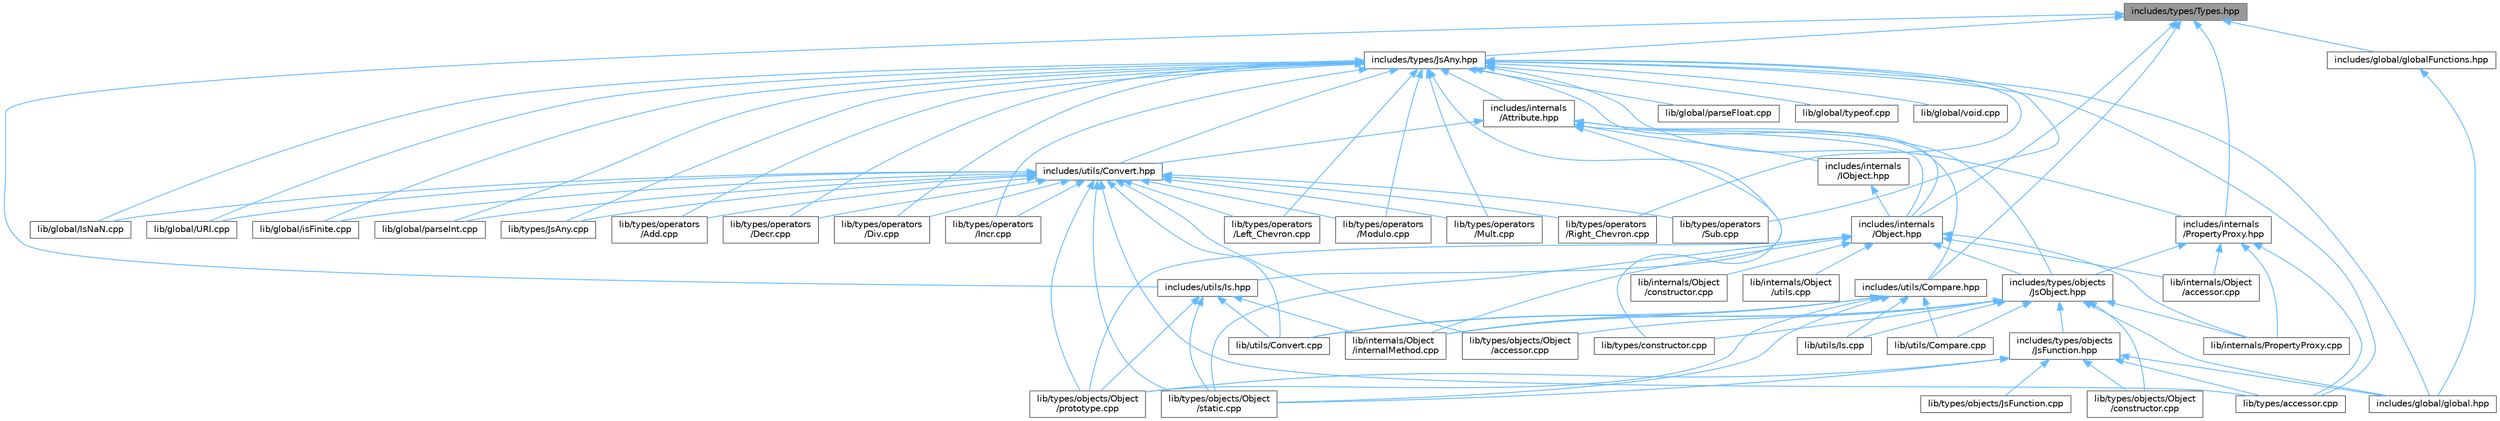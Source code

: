 digraph "includes/types/Types.hpp"
{
 // LATEX_PDF_SIZE
  bgcolor="transparent";
  edge [fontname=Helvetica,fontsize=10,labelfontname=Helvetica,labelfontsize=10];
  node [fontname=Helvetica,fontsize=10,shape=box,height=0.2,width=0.4];
  Node1 [id="Node000001",label="includes/types/Types.hpp",height=0.2,width=0.4,color="gray40", fillcolor="grey60", style="filled", fontcolor="black",tooltip=" "];
  Node1 -> Node2 [id="edge1_Node000001_Node000002",dir="back",color="steelblue1",style="solid",tooltip=" "];
  Node2 [id="Node000002",label="includes/global/globalFunctions.hpp",height=0.2,width=0.4,color="grey40", fillcolor="white", style="filled",URL="$globalFunctions_8hpp.html",tooltip=" "];
  Node2 -> Node3 [id="edge2_Node000002_Node000003",dir="back",color="steelblue1",style="solid",tooltip=" "];
  Node3 [id="Node000003",label="includes/global/global.hpp",height=0.2,width=0.4,color="grey40", fillcolor="white", style="filled",URL="$global_8hpp.html",tooltip=" "];
  Node1 -> Node4 [id="edge3_Node000001_Node000004",dir="back",color="steelblue1",style="solid",tooltip=" "];
  Node4 [id="Node000004",label="includes/internals\l/Object.hpp",height=0.2,width=0.4,color="grey40", fillcolor="white", style="filled",URL="$Object_8hpp.html",tooltip=" "];
  Node4 -> Node5 [id="edge4_Node000004_Node000005",dir="back",color="steelblue1",style="solid",tooltip=" "];
  Node5 [id="Node000005",label="includes/types/objects\l/JsObject.hpp",height=0.2,width=0.4,color="grey40", fillcolor="white", style="filled",URL="$JsObject_8hpp.html",tooltip=" "];
  Node5 -> Node3 [id="edge5_Node000005_Node000003",dir="back",color="steelblue1",style="solid",tooltip=" "];
  Node5 -> Node6 [id="edge6_Node000005_Node000006",dir="back",color="steelblue1",style="solid",tooltip=" "];
  Node6 [id="Node000006",label="includes/types/objects\l/JsFunction.hpp",height=0.2,width=0.4,color="grey40", fillcolor="white", style="filled",URL="$JsFunction_8hpp.html",tooltip=" "];
  Node6 -> Node3 [id="edge7_Node000006_Node000003",dir="back",color="steelblue1",style="solid",tooltip=" "];
  Node6 -> Node7 [id="edge8_Node000006_Node000007",dir="back",color="steelblue1",style="solid",tooltip=" "];
  Node7 [id="Node000007",label="lib/types/accessor.cpp",height=0.2,width=0.4,color="grey40", fillcolor="white", style="filled",URL="$types_2accessor_8cpp.html",tooltip=" "];
  Node6 -> Node8 [id="edge9_Node000006_Node000008",dir="back",color="steelblue1",style="solid",tooltip=" "];
  Node8 [id="Node000008",label="lib/types/objects/JsFunction.cpp",height=0.2,width=0.4,color="grey40", fillcolor="white", style="filled",URL="$JsFunction_8cpp.html",tooltip=" "];
  Node6 -> Node9 [id="edge10_Node000006_Node000009",dir="back",color="steelblue1",style="solid",tooltip=" "];
  Node9 [id="Node000009",label="lib/types/objects/Object\l/constructor.cpp",height=0.2,width=0.4,color="grey40", fillcolor="white", style="filled",URL="$types_2objects_2Object_2constructor_8cpp.html",tooltip=" "];
  Node6 -> Node10 [id="edge11_Node000006_Node000010",dir="back",color="steelblue1",style="solid",tooltip=" "];
  Node10 [id="Node000010",label="lib/types/objects/Object\l/prototype.cpp",height=0.2,width=0.4,color="grey40", fillcolor="white", style="filled",URL="$prototype_8cpp.html",tooltip=" "];
  Node6 -> Node11 [id="edge12_Node000006_Node000011",dir="back",color="steelblue1",style="solid",tooltip=" "];
  Node11 [id="Node000011",label="lib/types/objects/Object\l/static.cpp",height=0.2,width=0.4,color="grey40", fillcolor="white", style="filled",URL="$static_8cpp.html",tooltip=" "];
  Node5 -> Node12 [id="edge13_Node000005_Node000012",dir="back",color="steelblue1",style="solid",tooltip=" "];
  Node12 [id="Node000012",label="lib/internals/Object\l/internalMethod.cpp",height=0.2,width=0.4,color="grey40", fillcolor="white", style="filled",URL="$internalMethod_8cpp.html",tooltip=" "];
  Node5 -> Node13 [id="edge14_Node000005_Node000013",dir="back",color="steelblue1",style="solid",tooltip=" "];
  Node13 [id="Node000013",label="lib/internals/PropertyProxy.cpp",height=0.2,width=0.4,color="grey40", fillcolor="white", style="filled",URL="$PropertyProxy_8cpp.html",tooltip=" "];
  Node5 -> Node14 [id="edge15_Node000005_Node000014",dir="back",color="steelblue1",style="solid",tooltip=" "];
  Node14 [id="Node000014",label="lib/types/constructor.cpp",height=0.2,width=0.4,color="grey40", fillcolor="white", style="filled",URL="$types_2constructor_8cpp.html",tooltip=" "];
  Node5 -> Node15 [id="edge16_Node000005_Node000015",dir="back",color="steelblue1",style="solid",tooltip=" "];
  Node15 [id="Node000015",label="lib/types/objects/Object\l/accessor.cpp",height=0.2,width=0.4,color="grey40", fillcolor="white", style="filled",URL="$types_2objects_2Object_2accessor_8cpp.html",tooltip=" "];
  Node5 -> Node9 [id="edge17_Node000005_Node000009",dir="back",color="steelblue1",style="solid",tooltip=" "];
  Node5 -> Node16 [id="edge18_Node000005_Node000016",dir="back",color="steelblue1",style="solid",tooltip=" "];
  Node16 [id="Node000016",label="lib/utils/Compare.cpp",height=0.2,width=0.4,color="grey40", fillcolor="white", style="filled",URL="$Compare_8cpp.html",tooltip=" "];
  Node5 -> Node17 [id="edge19_Node000005_Node000017",dir="back",color="steelblue1",style="solid",tooltip=" "];
  Node17 [id="Node000017",label="lib/utils/Convert.cpp",height=0.2,width=0.4,color="grey40", fillcolor="white", style="filled",URL="$Convert_8cpp.html",tooltip=" "];
  Node5 -> Node18 [id="edge20_Node000005_Node000018",dir="back",color="steelblue1",style="solid",tooltip=" "];
  Node18 [id="Node000018",label="lib/utils/Is.cpp",height=0.2,width=0.4,color="grey40", fillcolor="white", style="filled",URL="$Is_8cpp.html",tooltip=" "];
  Node4 -> Node19 [id="edge21_Node000004_Node000019",dir="back",color="steelblue1",style="solid",tooltip=" "];
  Node19 [id="Node000019",label="lib/internals/Object\l/accessor.cpp",height=0.2,width=0.4,color="grey40", fillcolor="white", style="filled",URL="$internals_2Object_2accessor_8cpp.html",tooltip=" "];
  Node4 -> Node20 [id="edge22_Node000004_Node000020",dir="back",color="steelblue1",style="solid",tooltip=" "];
  Node20 [id="Node000020",label="lib/internals/Object\l/constructor.cpp",height=0.2,width=0.4,color="grey40", fillcolor="white", style="filled",URL="$internals_2Object_2constructor_8cpp.html",tooltip=" "];
  Node4 -> Node12 [id="edge23_Node000004_Node000012",dir="back",color="steelblue1",style="solid",tooltip=" "];
  Node4 -> Node21 [id="edge24_Node000004_Node000021",dir="back",color="steelblue1",style="solid",tooltip=" "];
  Node21 [id="Node000021",label="lib/internals/Object\l/utils.cpp",height=0.2,width=0.4,color="grey40", fillcolor="white", style="filled",URL="$utils_8cpp.html",tooltip=" "];
  Node4 -> Node13 [id="edge25_Node000004_Node000013",dir="back",color="steelblue1",style="solid",tooltip=" "];
  Node4 -> Node10 [id="edge26_Node000004_Node000010",dir="back",color="steelblue1",style="solid",tooltip=" "];
  Node4 -> Node11 [id="edge27_Node000004_Node000011",dir="back",color="steelblue1",style="solid",tooltip=" "];
  Node1 -> Node22 [id="edge28_Node000001_Node000022",dir="back",color="steelblue1",style="solid",tooltip=" "];
  Node22 [id="Node000022",label="includes/internals\l/PropertyProxy.hpp",height=0.2,width=0.4,color="grey40", fillcolor="white", style="filled",URL="$PropertyProxy_8hpp.html",tooltip=" "];
  Node22 -> Node5 [id="edge29_Node000022_Node000005",dir="back",color="steelblue1",style="solid",tooltip=" "];
  Node22 -> Node19 [id="edge30_Node000022_Node000019",dir="back",color="steelblue1",style="solid",tooltip=" "];
  Node22 -> Node13 [id="edge31_Node000022_Node000013",dir="back",color="steelblue1",style="solid",tooltip=" "];
  Node22 -> Node7 [id="edge32_Node000022_Node000007",dir="back",color="steelblue1",style="solid",tooltip=" "];
  Node1 -> Node23 [id="edge33_Node000001_Node000023",dir="back",color="steelblue1",style="solid",tooltip=" "];
  Node23 [id="Node000023",label="includes/types/JsAny.hpp",height=0.2,width=0.4,color="grey40", fillcolor="white", style="filled",URL="$JsAny_8hpp.html",tooltip=" "];
  Node23 -> Node3 [id="edge34_Node000023_Node000003",dir="back",color="steelblue1",style="solid",tooltip=" "];
  Node23 -> Node24 [id="edge35_Node000023_Node000024",dir="back",color="steelblue1",style="solid",tooltip=" "];
  Node24 [id="Node000024",label="includes/internals\l/Attribute.hpp",height=0.2,width=0.4,color="grey40", fillcolor="white", style="filled",URL="$Attribute_8hpp.html",tooltip=" "];
  Node24 -> Node25 [id="edge36_Node000024_Node000025",dir="back",color="steelblue1",style="solid",tooltip=" "];
  Node25 [id="Node000025",label="includes/internals\l/IObject.hpp",height=0.2,width=0.4,color="grey40", fillcolor="white", style="filled",URL="$IObject_8hpp.html",tooltip=" "];
  Node25 -> Node4 [id="edge37_Node000025_Node000004",dir="back",color="steelblue1",style="solid",tooltip=" "];
  Node24 -> Node4 [id="edge38_Node000024_Node000004",dir="back",color="steelblue1",style="solid",tooltip=" "];
  Node24 -> Node5 [id="edge39_Node000024_Node000005",dir="back",color="steelblue1",style="solid",tooltip=" "];
  Node24 -> Node26 [id="edge40_Node000024_Node000026",dir="back",color="steelblue1",style="solid",tooltip=" "];
  Node26 [id="Node000026",label="includes/utils/Compare.hpp",height=0.2,width=0.4,color="grey40", fillcolor="white", style="filled",URL="$Compare_8hpp.html",tooltip=" "];
  Node26 -> Node12 [id="edge41_Node000026_Node000012",dir="back",color="steelblue1",style="solid",tooltip=" "];
  Node26 -> Node10 [id="edge42_Node000026_Node000010",dir="back",color="steelblue1",style="solid",tooltip=" "];
  Node26 -> Node11 [id="edge43_Node000026_Node000011",dir="back",color="steelblue1",style="solid",tooltip=" "];
  Node26 -> Node16 [id="edge44_Node000026_Node000016",dir="back",color="steelblue1",style="solid",tooltip=" "];
  Node26 -> Node17 [id="edge45_Node000026_Node000017",dir="back",color="steelblue1",style="solid",tooltip=" "];
  Node26 -> Node18 [id="edge46_Node000026_Node000018",dir="back",color="steelblue1",style="solid",tooltip=" "];
  Node24 -> Node27 [id="edge47_Node000024_Node000027",dir="back",color="steelblue1",style="solid",tooltip=" "];
  Node27 [id="Node000027",label="includes/utils/Convert.hpp",height=0.2,width=0.4,color="grey40", fillcolor="white", style="filled",URL="$Convert_8hpp.html",tooltip=" "];
  Node27 -> Node28 [id="edge48_Node000027_Node000028",dir="back",color="steelblue1",style="solid",tooltip=" "];
  Node28 [id="Node000028",label="lib/global/IsNaN.cpp",height=0.2,width=0.4,color="grey40", fillcolor="white", style="filled",URL="$IsNaN_8cpp.html",tooltip=" "];
  Node27 -> Node29 [id="edge49_Node000027_Node000029",dir="back",color="steelblue1",style="solid",tooltip=" "];
  Node29 [id="Node000029",label="lib/global/URI.cpp",height=0.2,width=0.4,color="grey40", fillcolor="white", style="filled",URL="$URI_8cpp.html",tooltip=" "];
  Node27 -> Node30 [id="edge50_Node000027_Node000030",dir="back",color="steelblue1",style="solid",tooltip=" "];
  Node30 [id="Node000030",label="lib/global/isFinite.cpp",height=0.2,width=0.4,color="grey40", fillcolor="white", style="filled",URL="$isFinite_8cpp.html",tooltip=" "];
  Node27 -> Node31 [id="edge51_Node000027_Node000031",dir="back",color="steelblue1",style="solid",tooltip=" "];
  Node31 [id="Node000031",label="lib/global/parseInt.cpp",height=0.2,width=0.4,color="grey40", fillcolor="white", style="filled",URL="$parseInt_8cpp.html",tooltip=" "];
  Node27 -> Node32 [id="edge52_Node000027_Node000032",dir="back",color="steelblue1",style="solid",tooltip=" "];
  Node32 [id="Node000032",label="lib/types/JsAny.cpp",height=0.2,width=0.4,color="grey40", fillcolor="white", style="filled",URL="$JsAny_8cpp.html",tooltip=" "];
  Node27 -> Node7 [id="edge53_Node000027_Node000007",dir="back",color="steelblue1",style="solid",tooltip=" "];
  Node27 -> Node15 [id="edge54_Node000027_Node000015",dir="back",color="steelblue1",style="solid",tooltip=" "];
  Node27 -> Node10 [id="edge55_Node000027_Node000010",dir="back",color="steelblue1",style="solid",tooltip=" "];
  Node27 -> Node11 [id="edge56_Node000027_Node000011",dir="back",color="steelblue1",style="solid",tooltip=" "];
  Node27 -> Node33 [id="edge57_Node000027_Node000033",dir="back",color="steelblue1",style="solid",tooltip=" "];
  Node33 [id="Node000033",label="lib/types/operators\l/Add.cpp",height=0.2,width=0.4,color="grey40", fillcolor="white", style="filled",URL="$Add_8cpp.html",tooltip=" "];
  Node27 -> Node34 [id="edge58_Node000027_Node000034",dir="back",color="steelblue1",style="solid",tooltip=" "];
  Node34 [id="Node000034",label="lib/types/operators\l/Decr.cpp",height=0.2,width=0.4,color="grey40", fillcolor="white", style="filled",URL="$Decr_8cpp.html",tooltip=" "];
  Node27 -> Node35 [id="edge59_Node000027_Node000035",dir="back",color="steelblue1",style="solid",tooltip=" "];
  Node35 [id="Node000035",label="lib/types/operators\l/Div.cpp",height=0.2,width=0.4,color="grey40", fillcolor="white", style="filled",URL="$Div_8cpp.html",tooltip=" "];
  Node27 -> Node36 [id="edge60_Node000027_Node000036",dir="back",color="steelblue1",style="solid",tooltip=" "];
  Node36 [id="Node000036",label="lib/types/operators\l/Incr.cpp",height=0.2,width=0.4,color="grey40", fillcolor="white", style="filled",URL="$Incr_8cpp.html",tooltip=" "];
  Node27 -> Node37 [id="edge61_Node000027_Node000037",dir="back",color="steelblue1",style="solid",tooltip=" "];
  Node37 [id="Node000037",label="lib/types/operators\l/Left_Chevron.cpp",height=0.2,width=0.4,color="grey40", fillcolor="white", style="filled",URL="$Left__Chevron_8cpp.html",tooltip=" "];
  Node27 -> Node38 [id="edge62_Node000027_Node000038",dir="back",color="steelblue1",style="solid",tooltip=" "];
  Node38 [id="Node000038",label="lib/types/operators\l/Modulo.cpp",height=0.2,width=0.4,color="grey40", fillcolor="white", style="filled",URL="$Modulo_8cpp.html",tooltip=" "];
  Node27 -> Node39 [id="edge63_Node000027_Node000039",dir="back",color="steelblue1",style="solid",tooltip=" "];
  Node39 [id="Node000039",label="lib/types/operators\l/Mult.cpp",height=0.2,width=0.4,color="grey40", fillcolor="white", style="filled",URL="$Mult_8cpp.html",tooltip=" "];
  Node27 -> Node40 [id="edge64_Node000027_Node000040",dir="back",color="steelblue1",style="solid",tooltip=" "];
  Node40 [id="Node000040",label="lib/types/operators\l/Right_Chevron.cpp",height=0.2,width=0.4,color="grey40", fillcolor="white", style="filled",URL="$Right__Chevron_8cpp.html",tooltip=" "];
  Node27 -> Node41 [id="edge65_Node000027_Node000041",dir="back",color="steelblue1",style="solid",tooltip=" "];
  Node41 [id="Node000041",label="lib/types/operators\l/Sub.cpp",height=0.2,width=0.4,color="grey40", fillcolor="white", style="filled",URL="$Sub_8cpp.html",tooltip=" "];
  Node27 -> Node17 [id="edge66_Node000027_Node000017",dir="back",color="steelblue1",style="solid",tooltip=" "];
  Node24 -> Node42 [id="edge67_Node000024_Node000042",dir="back",color="steelblue1",style="solid",tooltip=" "];
  Node42 [id="Node000042",label="includes/utils/Is.hpp",height=0.2,width=0.4,color="grey40", fillcolor="white", style="filled",URL="$Is_8hpp.html",tooltip=" "];
  Node42 -> Node12 [id="edge68_Node000042_Node000012",dir="back",color="steelblue1",style="solid",tooltip=" "];
  Node42 -> Node10 [id="edge69_Node000042_Node000010",dir="back",color="steelblue1",style="solid",tooltip=" "];
  Node42 -> Node11 [id="edge70_Node000042_Node000011",dir="back",color="steelblue1",style="solid",tooltip=" "];
  Node42 -> Node17 [id="edge71_Node000042_Node000017",dir="back",color="steelblue1",style="solid",tooltip=" "];
  Node23 -> Node4 [id="edge72_Node000023_Node000004",dir="back",color="steelblue1",style="solid",tooltip=" "];
  Node23 -> Node22 [id="edge73_Node000023_Node000022",dir="back",color="steelblue1",style="solid",tooltip=" "];
  Node23 -> Node27 [id="edge74_Node000023_Node000027",dir="back",color="steelblue1",style="solid",tooltip=" "];
  Node23 -> Node28 [id="edge75_Node000023_Node000028",dir="back",color="steelblue1",style="solid",tooltip=" "];
  Node23 -> Node29 [id="edge76_Node000023_Node000029",dir="back",color="steelblue1",style="solid",tooltip=" "];
  Node23 -> Node30 [id="edge77_Node000023_Node000030",dir="back",color="steelblue1",style="solid",tooltip=" "];
  Node23 -> Node43 [id="edge78_Node000023_Node000043",dir="back",color="steelblue1",style="solid",tooltip=" "];
  Node43 [id="Node000043",label="lib/global/parseFloat.cpp",height=0.2,width=0.4,color="grey40", fillcolor="white", style="filled",URL="$parseFloat_8cpp.html",tooltip=" "];
  Node23 -> Node31 [id="edge79_Node000023_Node000031",dir="back",color="steelblue1",style="solid",tooltip=" "];
  Node23 -> Node44 [id="edge80_Node000023_Node000044",dir="back",color="steelblue1",style="solid",tooltip=" "];
  Node44 [id="Node000044",label="lib/global/typeof.cpp",height=0.2,width=0.4,color="grey40", fillcolor="white", style="filled",URL="$typeof_8cpp.html",tooltip=" "];
  Node23 -> Node45 [id="edge81_Node000023_Node000045",dir="back",color="steelblue1",style="solid",tooltip=" "];
  Node45 [id="Node000045",label="lib/global/void.cpp",height=0.2,width=0.4,color="grey40", fillcolor="white", style="filled",URL="$void_8cpp.html",tooltip=" "];
  Node23 -> Node32 [id="edge82_Node000023_Node000032",dir="back",color="steelblue1",style="solid",tooltip=" "];
  Node23 -> Node7 [id="edge83_Node000023_Node000007",dir="back",color="steelblue1",style="solid",tooltip=" "];
  Node23 -> Node14 [id="edge84_Node000023_Node000014",dir="back",color="steelblue1",style="solid",tooltip=" "];
  Node23 -> Node33 [id="edge85_Node000023_Node000033",dir="back",color="steelblue1",style="solid",tooltip=" "];
  Node23 -> Node34 [id="edge86_Node000023_Node000034",dir="back",color="steelblue1",style="solid",tooltip=" "];
  Node23 -> Node35 [id="edge87_Node000023_Node000035",dir="back",color="steelblue1",style="solid",tooltip=" "];
  Node23 -> Node36 [id="edge88_Node000023_Node000036",dir="back",color="steelblue1",style="solid",tooltip=" "];
  Node23 -> Node37 [id="edge89_Node000023_Node000037",dir="back",color="steelblue1",style="solid",tooltip=" "];
  Node23 -> Node38 [id="edge90_Node000023_Node000038",dir="back",color="steelblue1",style="solid",tooltip=" "];
  Node23 -> Node39 [id="edge91_Node000023_Node000039",dir="back",color="steelblue1",style="solid",tooltip=" "];
  Node23 -> Node40 [id="edge92_Node000023_Node000040",dir="back",color="steelblue1",style="solid",tooltip=" "];
  Node23 -> Node41 [id="edge93_Node000023_Node000041",dir="back",color="steelblue1",style="solid",tooltip=" "];
  Node1 -> Node26 [id="edge94_Node000001_Node000026",dir="back",color="steelblue1",style="solid",tooltip=" "];
  Node1 -> Node42 [id="edge95_Node000001_Node000042",dir="back",color="steelblue1",style="solid",tooltip=" "];
}
